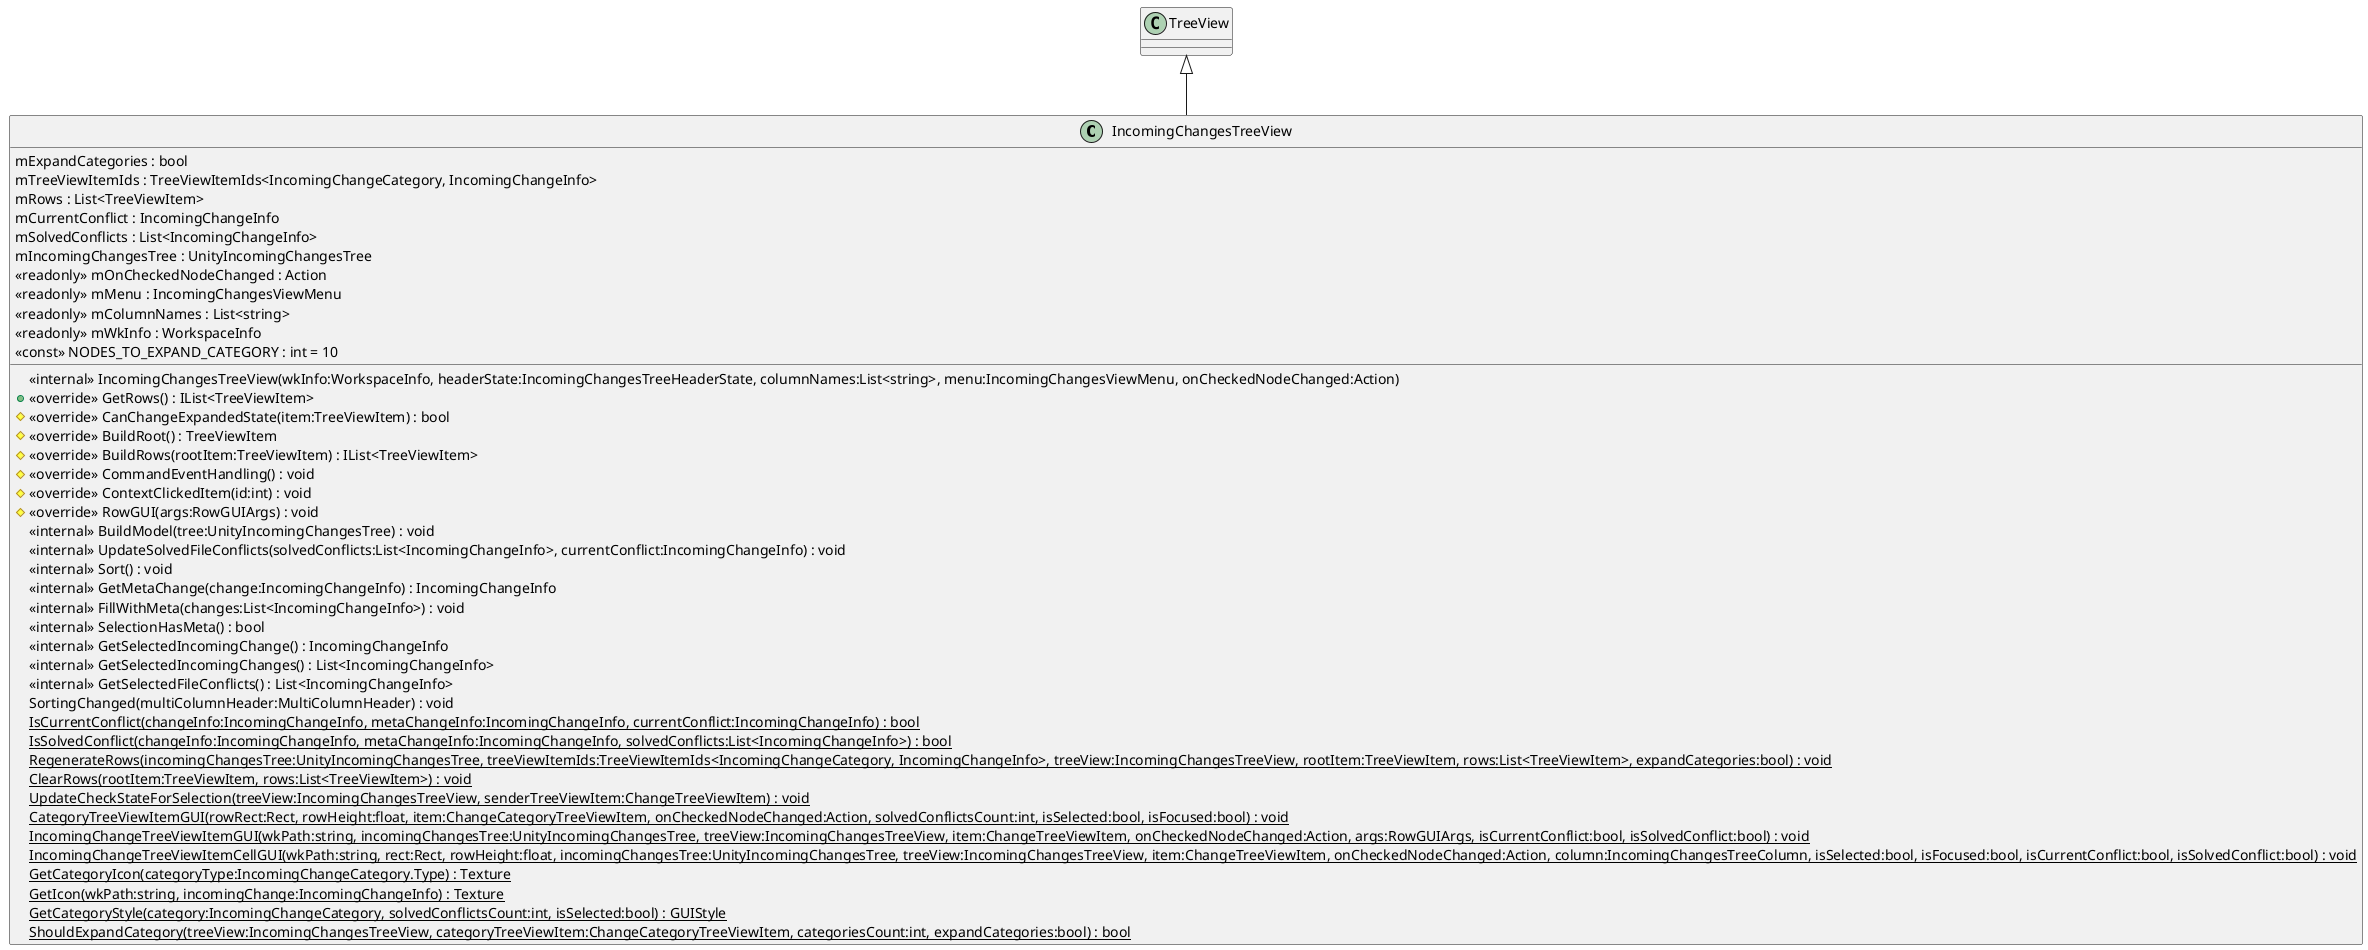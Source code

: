 @startuml
class IncomingChangesTreeView {
    <<internal>> IncomingChangesTreeView(wkInfo:WorkspaceInfo, headerState:IncomingChangesTreeHeaderState, columnNames:List<string>, menu:IncomingChangesViewMenu, onCheckedNodeChanged:Action)
    + <<override>> GetRows() : IList<TreeViewItem>
    # <<override>> CanChangeExpandedState(item:TreeViewItem) : bool
    # <<override>> BuildRoot() : TreeViewItem
    # <<override>> BuildRows(rootItem:TreeViewItem) : IList<TreeViewItem>
    # <<override>> CommandEventHandling() : void
    # <<override>> ContextClickedItem(id:int) : void
    # <<override>> RowGUI(args:RowGUIArgs) : void
    <<internal>> BuildModel(tree:UnityIncomingChangesTree) : void
    <<internal>> UpdateSolvedFileConflicts(solvedConflicts:List<IncomingChangeInfo>, currentConflict:IncomingChangeInfo) : void
    <<internal>> Sort() : void
    <<internal>> GetMetaChange(change:IncomingChangeInfo) : IncomingChangeInfo
    <<internal>> FillWithMeta(changes:List<IncomingChangeInfo>) : void
    <<internal>> SelectionHasMeta() : bool
    <<internal>> GetSelectedIncomingChange() : IncomingChangeInfo
    <<internal>> GetSelectedIncomingChanges() : List<IncomingChangeInfo>
    <<internal>> GetSelectedFileConflicts() : List<IncomingChangeInfo>
    SortingChanged(multiColumnHeader:MultiColumnHeader) : void
    {static} IsCurrentConflict(changeInfo:IncomingChangeInfo, metaChangeInfo:IncomingChangeInfo, currentConflict:IncomingChangeInfo) : bool
    {static} IsSolvedConflict(changeInfo:IncomingChangeInfo, metaChangeInfo:IncomingChangeInfo, solvedConflicts:List<IncomingChangeInfo>) : bool
    {static} RegenerateRows(incomingChangesTree:UnityIncomingChangesTree, treeViewItemIds:TreeViewItemIds<IncomingChangeCategory, IncomingChangeInfo>, treeView:IncomingChangesTreeView, rootItem:TreeViewItem, rows:List<TreeViewItem>, expandCategories:bool) : void
    {static} ClearRows(rootItem:TreeViewItem, rows:List<TreeViewItem>) : void
    {static} UpdateCheckStateForSelection(treeView:IncomingChangesTreeView, senderTreeViewItem:ChangeTreeViewItem) : void
    {static} CategoryTreeViewItemGUI(rowRect:Rect, rowHeight:float, item:ChangeCategoryTreeViewItem, onCheckedNodeChanged:Action, solvedConflictsCount:int, isSelected:bool, isFocused:bool) : void
    {static} IncomingChangeTreeViewItemGUI(wkPath:string, incomingChangesTree:UnityIncomingChangesTree, treeView:IncomingChangesTreeView, item:ChangeTreeViewItem, onCheckedNodeChanged:Action, args:RowGUIArgs, isCurrentConflict:bool, isSolvedConflict:bool) : void
    {static} IncomingChangeTreeViewItemCellGUI(wkPath:string, rect:Rect, rowHeight:float, incomingChangesTree:UnityIncomingChangesTree, treeView:IncomingChangesTreeView, item:ChangeTreeViewItem, onCheckedNodeChanged:Action, column:IncomingChangesTreeColumn, isSelected:bool, isFocused:bool, isCurrentConflict:bool, isSolvedConflict:bool) : void
    {static} GetCategoryIcon(categoryType:IncomingChangeCategory.Type) : Texture
    {static} GetIcon(wkPath:string, incomingChange:IncomingChangeInfo) : Texture
    {static} GetCategoryStyle(category:IncomingChangeCategory, solvedConflictsCount:int, isSelected:bool) : GUIStyle
    {static} ShouldExpandCategory(treeView:IncomingChangesTreeView, categoryTreeViewItem:ChangeCategoryTreeViewItem, categoriesCount:int, expandCategories:bool) : bool
    mExpandCategories : bool
    mTreeViewItemIds : TreeViewItemIds<IncomingChangeCategory, IncomingChangeInfo>
    mRows : List<TreeViewItem>
    mCurrentConflict : IncomingChangeInfo
    mSolvedConflicts : List<IncomingChangeInfo>
    mIncomingChangesTree : UnityIncomingChangesTree
    <<readonly>> mOnCheckedNodeChanged : Action
    <<readonly>> mMenu : IncomingChangesViewMenu
    <<readonly>> mColumnNames : List<string>
    <<readonly>> mWkInfo : WorkspaceInfo
    <<const>> NODES_TO_EXPAND_CATEGORY : int = 10
}
TreeView <|-- IncomingChangesTreeView
@enduml
